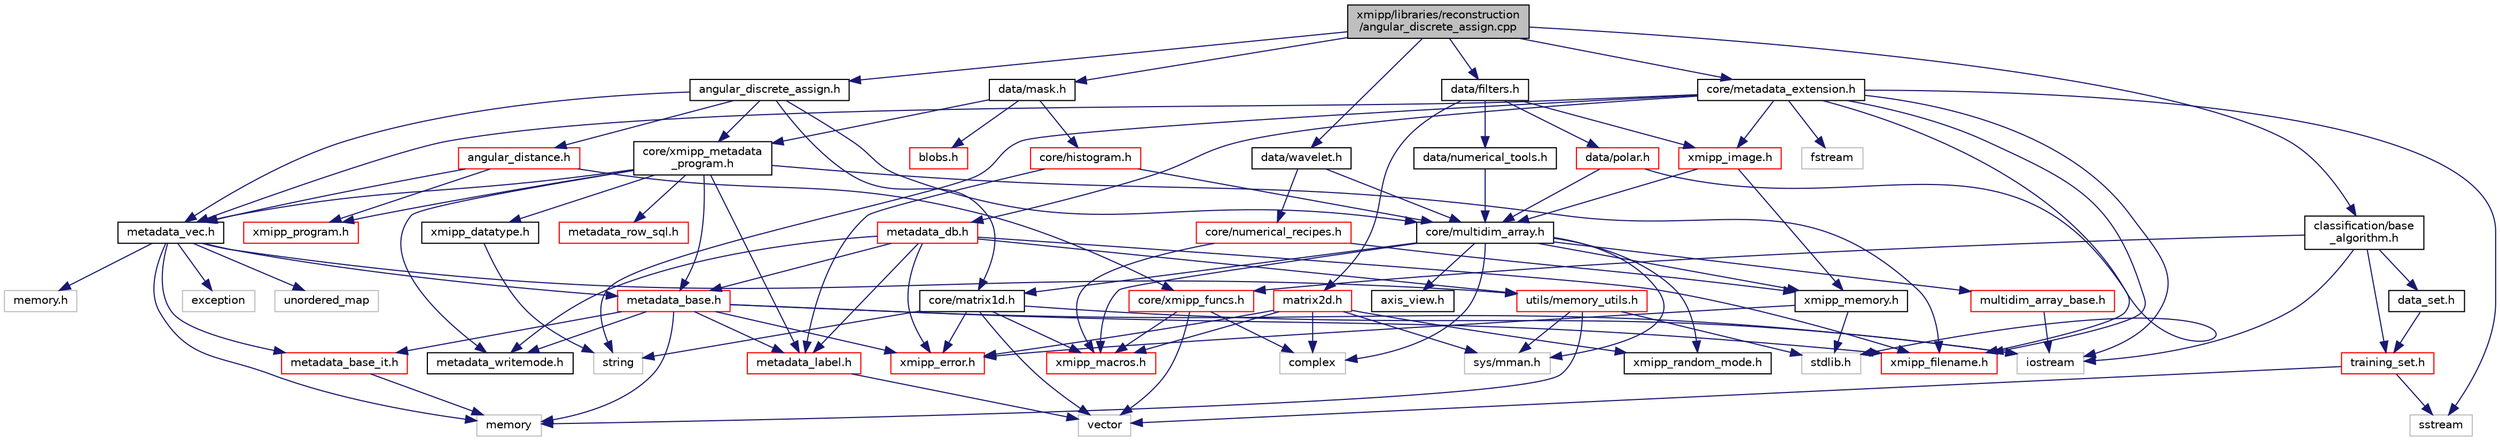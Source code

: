 digraph "xmipp/libraries/reconstruction/angular_discrete_assign.cpp"
{
  edge [fontname="Helvetica",fontsize="10",labelfontname="Helvetica",labelfontsize="10"];
  node [fontname="Helvetica",fontsize="10",shape=record];
  Node0 [label="xmipp/libraries/reconstruction\l/angular_discrete_assign.cpp",height=0.2,width=0.4,color="black", fillcolor="grey75", style="filled", fontcolor="black"];
  Node0 -> Node1 [color="midnightblue",fontsize="10",style="solid",fontname="Helvetica"];
  Node1 [label="angular_discrete_assign.h",height=0.2,width=0.4,color="black", fillcolor="white", style="filled",URL="$angular__discrete__assign_8h.html"];
  Node1 -> Node2 [color="midnightblue",fontsize="10",style="solid",fontname="Helvetica"];
  Node2 [label="core/xmipp_metadata\l_program.h",height=0.2,width=0.4,color="black", fillcolor="white", style="filled",URL="$xmipp__metadata__program_8h.html"];
  Node2 -> Node3 [color="midnightblue",fontsize="10",style="solid",fontname="Helvetica"];
  Node3 [label="xmipp_program.h",height=0.2,width=0.4,color="red", fillcolor="white", style="filled",URL="$xmipp__program_8h.html"];
  Node2 -> Node10 [color="midnightblue",fontsize="10",style="solid",fontname="Helvetica"];
  Node10 [label="xmipp_datatype.h",height=0.2,width=0.4,color="black", fillcolor="white", style="filled",URL="$xmipp__datatype_8h.html"];
  Node10 -> Node8 [color="midnightblue",fontsize="10",style="solid",fontname="Helvetica"];
  Node8 [label="string",height=0.2,width=0.4,color="grey75", fillcolor="white", style="filled"];
  Node2 -> Node11 [color="midnightblue",fontsize="10",style="solid",fontname="Helvetica"];
  Node11 [label="xmipp_filename.h",height=0.2,width=0.4,color="red", fillcolor="white", style="filled",URL="$xmipp__filename_8h.html"];
  Node2 -> Node14 [color="midnightblue",fontsize="10",style="solid",fontname="Helvetica"];
  Node14 [label="metadata_label.h",height=0.2,width=0.4,color="red", fillcolor="white", style="filled",URL="$metadata__label_8h.html"];
  Node14 -> Node7 [color="midnightblue",fontsize="10",style="solid",fontname="Helvetica"];
  Node7 [label="vector",height=0.2,width=0.4,color="grey75", fillcolor="white", style="filled"];
  Node2 -> Node15 [color="midnightblue",fontsize="10",style="solid",fontname="Helvetica"];
  Node15 [label="metadata_row_sql.h",height=0.2,width=0.4,color="red", fillcolor="white", style="filled",URL="$metadata__row__sql_8h.html"];
  Node2 -> Node21 [color="midnightblue",fontsize="10",style="solid",fontname="Helvetica"];
  Node21 [label="metadata_writemode.h",height=0.2,width=0.4,color="black", fillcolor="white", style="filled",URL="$metadata__writemode_8h.html"];
  Node2 -> Node22 [color="midnightblue",fontsize="10",style="solid",fontname="Helvetica"];
  Node22 [label="metadata_base.h",height=0.2,width=0.4,color="red", fillcolor="white", style="filled",URL="$metadata__base_8h.html"];
  Node22 -> Node25 [color="midnightblue",fontsize="10",style="solid",fontname="Helvetica"];
  Node25 [label="memory",height=0.2,width=0.4,color="grey75", fillcolor="white", style="filled"];
  Node22 -> Node26 [color="midnightblue",fontsize="10",style="solid",fontname="Helvetica"];
  Node26 [label="iostream",height=0.2,width=0.4,color="grey75", fillcolor="white", style="filled"];
  Node22 -> Node27 [color="midnightblue",fontsize="10",style="solid",fontname="Helvetica"];
  Node27 [label="xmipp_error.h",height=0.2,width=0.4,color="red", fillcolor="white", style="filled",URL="$xmipp__error_8h.html"];
  Node22 -> Node11 [color="midnightblue",fontsize="10",style="solid",fontname="Helvetica"];
  Node22 -> Node14 [color="midnightblue",fontsize="10",style="solid",fontname="Helvetica"];
  Node22 -> Node21 [color="midnightblue",fontsize="10",style="solid",fontname="Helvetica"];
  Node22 -> Node28 [color="midnightblue",fontsize="10",style="solid",fontname="Helvetica"];
  Node28 [label="metadata_base_it.h",height=0.2,width=0.4,color="red", fillcolor="white", style="filled",URL="$metadata__base__it_8h.html"];
  Node28 -> Node25 [color="midnightblue",fontsize="10",style="solid",fontname="Helvetica"];
  Node2 -> Node33 [color="midnightblue",fontsize="10",style="solid",fontname="Helvetica"];
  Node33 [label="metadata_vec.h",height=0.2,width=0.4,color="black", fillcolor="white", style="filled",URL="$metadata__vec_8h.html"];
  Node33 -> Node25 [color="midnightblue",fontsize="10",style="solid",fontname="Helvetica"];
  Node33 -> Node34 [color="midnightblue",fontsize="10",style="solid",fontname="Helvetica"];
  Node34 [label="exception",height=0.2,width=0.4,color="grey75", fillcolor="white", style="filled"];
  Node33 -> Node35 [color="midnightblue",fontsize="10",style="solid",fontname="Helvetica"];
  Node35 [label="unordered_map",height=0.2,width=0.4,color="grey75", fillcolor="white", style="filled"];
  Node33 -> Node36 [color="midnightblue",fontsize="10",style="solid",fontname="Helvetica"];
  Node36 [label="memory.h",height=0.2,width=0.4,color="grey75", fillcolor="white", style="filled"];
  Node33 -> Node22 [color="midnightblue",fontsize="10",style="solid",fontname="Helvetica"];
  Node33 -> Node28 [color="midnightblue",fontsize="10",style="solid",fontname="Helvetica"];
  Node33 -> Node37 [color="midnightblue",fontsize="10",style="solid",fontname="Helvetica"];
  Node37 [label="utils/memory_utils.h",height=0.2,width=0.4,color="red", fillcolor="white", style="filled",URL="$memory__utils_8h.html"];
  Node37 -> Node38 [color="midnightblue",fontsize="10",style="solid",fontname="Helvetica"];
  Node38 [label="stdlib.h",height=0.2,width=0.4,color="grey75", fillcolor="white", style="filled"];
  Node37 -> Node25 [color="midnightblue",fontsize="10",style="solid",fontname="Helvetica"];
  Node37 -> Node40 [color="midnightblue",fontsize="10",style="solid",fontname="Helvetica"];
  Node40 [label="sys/mman.h",height=0.2,width=0.4,color="grey75", fillcolor="white", style="filled"];
  Node1 -> Node41 [color="midnightblue",fontsize="10",style="solid",fontname="Helvetica"];
  Node41 [label="core/matrix1d.h",height=0.2,width=0.4,color="black", fillcolor="white", style="filled",URL="$matrix1d_8h.html"];
  Node41 -> Node26 [color="midnightblue",fontsize="10",style="solid",fontname="Helvetica"];
  Node41 -> Node8 [color="midnightblue",fontsize="10",style="solid",fontname="Helvetica"];
  Node41 -> Node7 [color="midnightblue",fontsize="10",style="solid",fontname="Helvetica"];
  Node41 -> Node27 [color="midnightblue",fontsize="10",style="solid",fontname="Helvetica"];
  Node41 -> Node42 [color="midnightblue",fontsize="10",style="solid",fontname="Helvetica"];
  Node42 [label="xmipp_macros.h",height=0.2,width=0.4,color="red", fillcolor="white", style="filled",URL="$xmipp__macros_8h.html"];
  Node1 -> Node44 [color="midnightblue",fontsize="10",style="solid",fontname="Helvetica"];
  Node44 [label="core/multidim_array.h",height=0.2,width=0.4,color="black", fillcolor="white", style="filled",URL="$multidim__array_8h.html"];
  Node44 -> Node42 [color="midnightblue",fontsize="10",style="solid",fontname="Helvetica"];
  Node44 -> Node40 [color="midnightblue",fontsize="10",style="solid",fontname="Helvetica"];
  Node44 -> Node45 [color="midnightblue",fontsize="10",style="solid",fontname="Helvetica"];
  Node45 [label="complex",height=0.2,width=0.4,color="grey75", fillcolor="white", style="filled"];
  Node44 -> Node41 [color="midnightblue",fontsize="10",style="solid",fontname="Helvetica"];
  Node44 -> Node46 [color="midnightblue",fontsize="10",style="solid",fontname="Helvetica"];
  Node46 [label="xmipp_random_mode.h",height=0.2,width=0.4,color="black", fillcolor="white", style="filled",URL="$xmipp__random__mode_8h.html"];
  Node44 -> Node47 [color="midnightblue",fontsize="10",style="solid",fontname="Helvetica"];
  Node47 [label="multidim_array_base.h",height=0.2,width=0.4,color="red", fillcolor="white", style="filled",URL="$multidim__array__base_8h.html"];
  Node47 -> Node26 [color="midnightblue",fontsize="10",style="solid",fontname="Helvetica"];
  Node44 -> Node51 [color="midnightblue",fontsize="10",style="solid",fontname="Helvetica"];
  Node51 [label="xmipp_memory.h",height=0.2,width=0.4,color="black", fillcolor="white", style="filled",URL="$xmipp__memory_8h.html"];
  Node51 -> Node38 [color="midnightblue",fontsize="10",style="solid",fontname="Helvetica"];
  Node51 -> Node27 [color="midnightblue",fontsize="10",style="solid",fontname="Helvetica"];
  Node44 -> Node52 [color="midnightblue",fontsize="10",style="solid",fontname="Helvetica"];
  Node52 [label="axis_view.h",height=0.2,width=0.4,color="black", fillcolor="white", style="filled",URL="$axis__view_8h.html"];
  Node1 -> Node33 [color="midnightblue",fontsize="10",style="solid",fontname="Helvetica"];
  Node1 -> Node53 [color="midnightblue",fontsize="10",style="solid",fontname="Helvetica"];
  Node53 [label="angular_distance.h",height=0.2,width=0.4,color="red", fillcolor="white", style="filled",URL="$angular__distance_8h.html"];
  Node53 -> Node54 [color="midnightblue",fontsize="10",style="solid",fontname="Helvetica"];
  Node54 [label="core/xmipp_funcs.h",height=0.2,width=0.4,color="red", fillcolor="white", style="filled",URL="$xmipp__funcs_8h.html"];
  Node54 -> Node45 [color="midnightblue",fontsize="10",style="solid",fontname="Helvetica"];
  Node54 -> Node42 [color="midnightblue",fontsize="10",style="solid",fontname="Helvetica"];
  Node54 -> Node7 [color="midnightblue",fontsize="10",style="solid",fontname="Helvetica"];
  Node53 -> Node33 [color="midnightblue",fontsize="10",style="solid",fontname="Helvetica"];
  Node53 -> Node3 [color="midnightblue",fontsize="10",style="solid",fontname="Helvetica"];
  Node0 -> Node62 [color="midnightblue",fontsize="10",style="solid",fontname="Helvetica"];
  Node62 [label="classification/base\l_algorithm.h",height=0.2,width=0.4,color="black", fillcolor="white", style="filled",URL="$base__algorithm_8h.html"];
  Node62 -> Node26 [color="midnightblue",fontsize="10",style="solid",fontname="Helvetica"];
  Node62 -> Node63 [color="midnightblue",fontsize="10",style="solid",fontname="Helvetica"];
  Node63 [label="training_set.h",height=0.2,width=0.4,color="red", fillcolor="white", style="filled",URL="$training__set_8h.html"];
  Node63 -> Node7 [color="midnightblue",fontsize="10",style="solid",fontname="Helvetica"];
  Node63 -> Node32 [color="midnightblue",fontsize="10",style="solid",fontname="Helvetica"];
  Node32 [label="sstream",height=0.2,width=0.4,color="grey75", fillcolor="white", style="filled"];
  Node62 -> Node72 [color="midnightblue",fontsize="10",style="solid",fontname="Helvetica"];
  Node72 [label="data_set.h",height=0.2,width=0.4,color="black", fillcolor="white", style="filled",URL="$data__set_8h.html"];
  Node72 -> Node63 [color="midnightblue",fontsize="10",style="solid",fontname="Helvetica"];
  Node62 -> Node54 [color="midnightblue",fontsize="10",style="solid",fontname="Helvetica"];
  Node0 -> Node73 [color="midnightblue",fontsize="10",style="solid",fontname="Helvetica"];
  Node73 [label="core/metadata_extension.h",height=0.2,width=0.4,color="black", fillcolor="white", style="filled",URL="$metadata__extension_8h.html"];
  Node73 -> Node11 [color="midnightblue",fontsize="10",style="solid",fontname="Helvetica"];
  Node73 -> Node74 [color="midnightblue",fontsize="10",style="solid",fontname="Helvetica"];
  Node74 [label="xmipp_image.h",height=0.2,width=0.4,color="red", fillcolor="white", style="filled",URL="$xmipp__image_8h.html"];
  Node74 -> Node44 [color="midnightblue",fontsize="10",style="solid",fontname="Helvetica"];
  Node74 -> Node51 [color="midnightblue",fontsize="10",style="solid",fontname="Helvetica"];
  Node73 -> Node33 [color="midnightblue",fontsize="10",style="solid",fontname="Helvetica"];
  Node73 -> Node93 [color="midnightblue",fontsize="10",style="solid",fontname="Helvetica"];
  Node93 [label="metadata_db.h",height=0.2,width=0.4,color="red", fillcolor="white", style="filled",URL="$metadata__db_8h.html"];
  Node93 -> Node37 [color="midnightblue",fontsize="10",style="solid",fontname="Helvetica"];
  Node93 -> Node22 [color="midnightblue",fontsize="10",style="solid",fontname="Helvetica"];
  Node93 -> Node14 [color="midnightblue",fontsize="10",style="solid",fontname="Helvetica"];
  Node93 -> Node27 [color="midnightblue",fontsize="10",style="solid",fontname="Helvetica"];
  Node93 -> Node11 [color="midnightblue",fontsize="10",style="solid",fontname="Helvetica"];
  Node93 -> Node21 [color="midnightblue",fontsize="10",style="solid",fontname="Helvetica"];
  Node73 -> Node38 [color="midnightblue",fontsize="10",style="solid",fontname="Helvetica"];
  Node73 -> Node99 [color="midnightblue",fontsize="10",style="solid",fontname="Helvetica"];
  Node99 [label="fstream",height=0.2,width=0.4,color="grey75", fillcolor="white", style="filled"];
  Node73 -> Node26 [color="midnightblue",fontsize="10",style="solid",fontname="Helvetica"];
  Node73 -> Node32 [color="midnightblue",fontsize="10",style="solid",fontname="Helvetica"];
  Node73 -> Node8 [color="midnightblue",fontsize="10",style="solid",fontname="Helvetica"];
  Node0 -> Node100 [color="midnightblue",fontsize="10",style="solid",fontname="Helvetica"];
  Node100 [label="data/wavelet.h",height=0.2,width=0.4,color="black", fillcolor="white", style="filled",URL="$libraries_2data_2wavelet_8h.html"];
  Node100 -> Node44 [color="midnightblue",fontsize="10",style="solid",fontname="Helvetica"];
  Node100 -> Node101 [color="midnightblue",fontsize="10",style="solid",fontname="Helvetica"];
  Node101 [label="core/numerical_recipes.h",height=0.2,width=0.4,color="red", fillcolor="white", style="filled",URL="$numerical__recipes_8h.html"];
  Node101 -> Node51 [color="midnightblue",fontsize="10",style="solid",fontname="Helvetica"];
  Node101 -> Node42 [color="midnightblue",fontsize="10",style="solid",fontname="Helvetica"];
  Node0 -> Node103 [color="midnightblue",fontsize="10",style="solid",fontname="Helvetica"];
  Node103 [label="data/mask.h",height=0.2,width=0.4,color="black", fillcolor="white", style="filled",URL="$mask_8h.html"];
  Node103 -> Node104 [color="midnightblue",fontsize="10",style="solid",fontname="Helvetica"];
  Node104 [label="blobs.h",height=0.2,width=0.4,color="red", fillcolor="white", style="filled",URL="$blobs_8h.html"];
  Node103 -> Node107 [color="midnightblue",fontsize="10",style="solid",fontname="Helvetica"];
  Node107 [label="core/histogram.h",height=0.2,width=0.4,color="red", fillcolor="white", style="filled",URL="$histogram_8h.html"];
  Node107 -> Node44 [color="midnightblue",fontsize="10",style="solid",fontname="Helvetica"];
  Node107 -> Node14 [color="midnightblue",fontsize="10",style="solid",fontname="Helvetica"];
  Node103 -> Node2 [color="midnightblue",fontsize="10",style="solid",fontname="Helvetica"];
  Node0 -> Node108 [color="midnightblue",fontsize="10",style="solid",fontname="Helvetica"];
  Node108 [label="data/filters.h",height=0.2,width=0.4,color="black", fillcolor="white", style="filled",URL="$filters_8h.html"];
  Node108 -> Node74 [color="midnightblue",fontsize="10",style="solid",fontname="Helvetica"];
  Node108 -> Node57 [color="midnightblue",fontsize="10",style="solid",fontname="Helvetica"];
  Node57 [label="matrix2d.h",height=0.2,width=0.4,color="red", fillcolor="white", style="filled",URL="$matrix2d_8h.html"];
  Node57 -> Node45 [color="midnightblue",fontsize="10",style="solid",fontname="Helvetica"];
  Node57 -> Node46 [color="midnightblue",fontsize="10",style="solid",fontname="Helvetica"];
  Node57 -> Node42 [color="midnightblue",fontsize="10",style="solid",fontname="Helvetica"];
  Node57 -> Node27 [color="midnightblue",fontsize="10",style="solid",fontname="Helvetica"];
  Node57 -> Node40 [color="midnightblue",fontsize="10",style="solid",fontname="Helvetica"];
  Node108 -> Node109 [color="midnightblue",fontsize="10",style="solid",fontname="Helvetica"];
  Node109 [label="data/numerical_tools.h",height=0.2,width=0.4,color="black", fillcolor="white", style="filled",URL="$numerical__tools_8h.html"];
  Node109 -> Node44 [color="midnightblue",fontsize="10",style="solid",fontname="Helvetica"];
  Node108 -> Node110 [color="midnightblue",fontsize="10",style="solid",fontname="Helvetica"];
  Node110 [label="data/polar.h",height=0.2,width=0.4,color="red", fillcolor="white", style="filled",URL="$polar_8h.html"];
  Node110 -> Node44 [color="midnightblue",fontsize="10",style="solid",fontname="Helvetica"];
  Node110 -> Node11 [color="midnightblue",fontsize="10",style="solid",fontname="Helvetica"];
}
